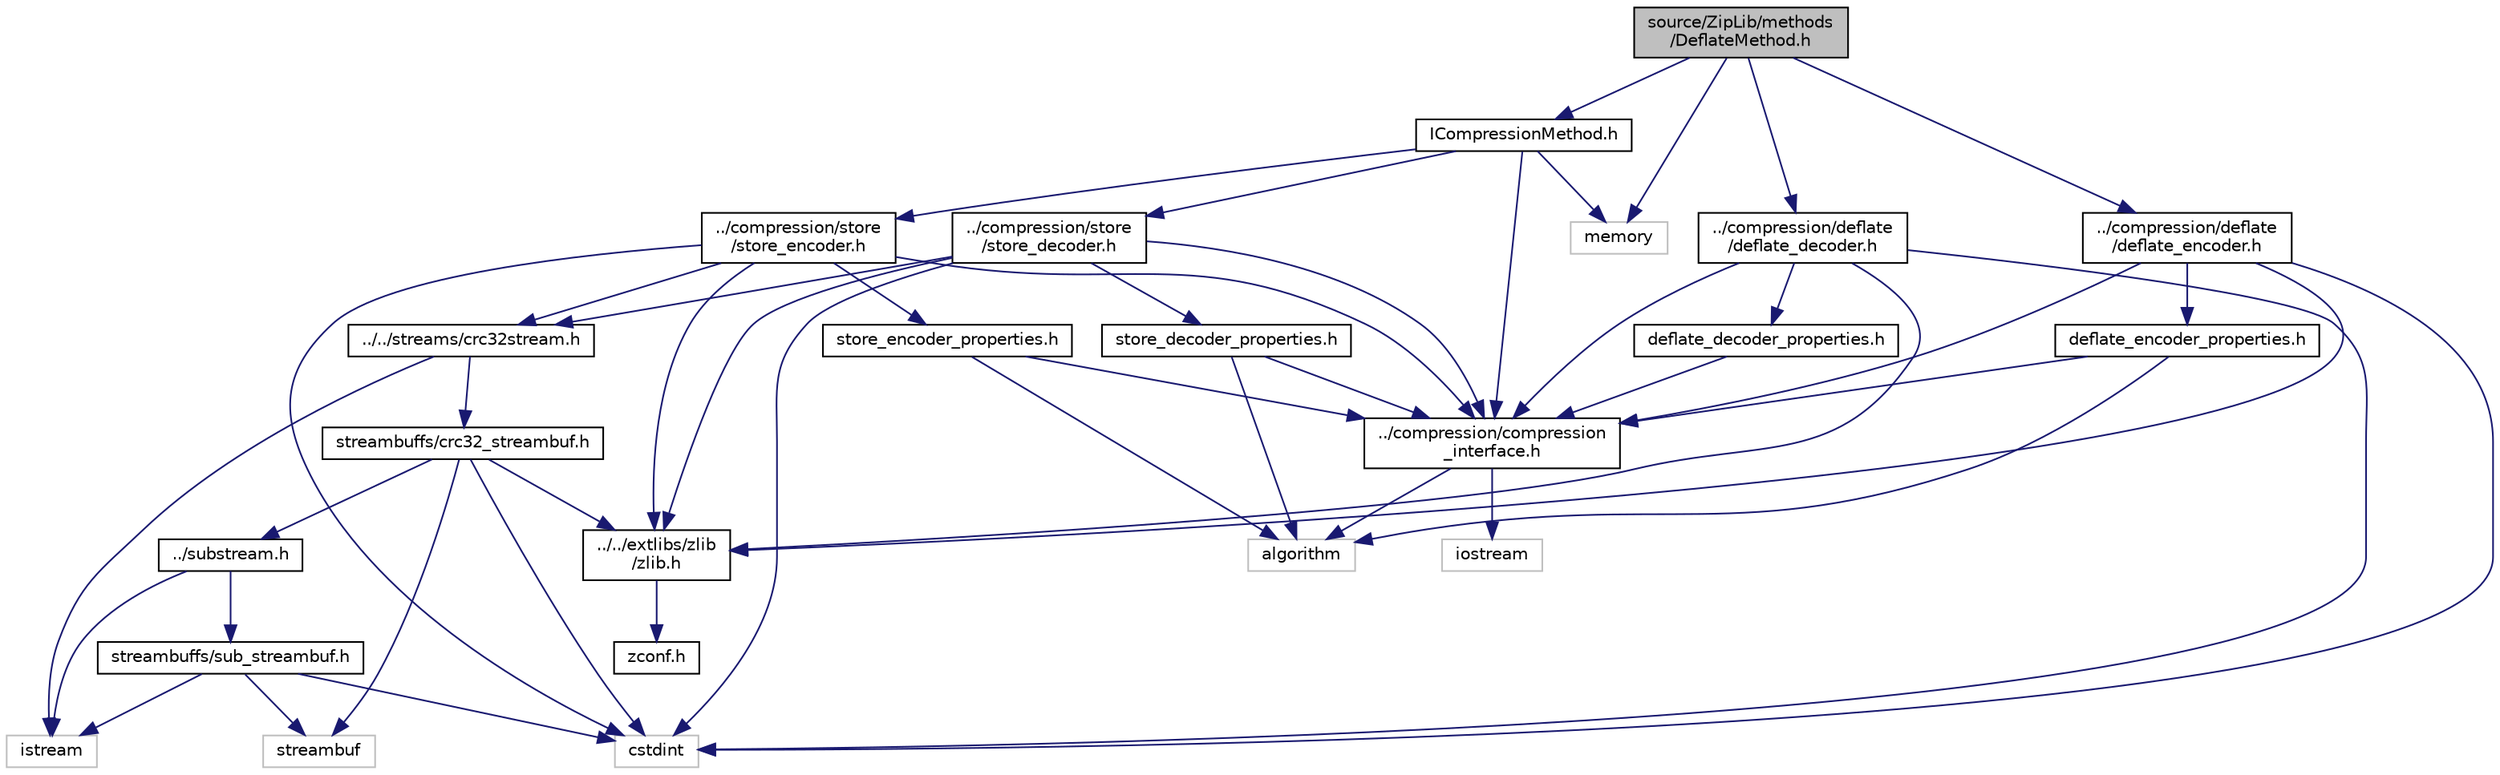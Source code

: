digraph "source/ZipLib/methods/DeflateMethod.h"
{
 // LATEX_PDF_SIZE
  edge [fontname="Helvetica",fontsize="10",labelfontname="Helvetica",labelfontsize="10"];
  node [fontname="Helvetica",fontsize="10",shape=record];
  Node1 [label="source/ZipLib/methods\l/DeflateMethod.h",height=0.2,width=0.4,color="black", fillcolor="grey75", style="filled", fontcolor="black",tooltip=" "];
  Node1 -> Node2 [color="midnightblue",fontsize="10",style="solid"];
  Node2 [label="ICompressionMethod.h",height=0.2,width=0.4,color="black", fillcolor="white", style="filled",URL="$_i_compression_method_8h.html",tooltip=" "];
  Node2 -> Node3 [color="midnightblue",fontsize="10",style="solid"];
  Node3 [label="../compression/compression\l_interface.h",height=0.2,width=0.4,color="black", fillcolor="white", style="filled",URL="$compression__interface_8h.html",tooltip=" "];
  Node3 -> Node4 [color="midnightblue",fontsize="10",style="solid"];
  Node4 [label="iostream",height=0.2,width=0.4,color="grey75", fillcolor="white", style="filled",tooltip=" "];
  Node3 -> Node5 [color="midnightblue",fontsize="10",style="solid"];
  Node5 [label="algorithm",height=0.2,width=0.4,color="grey75", fillcolor="white", style="filled",tooltip=" "];
  Node2 -> Node6 [color="midnightblue",fontsize="10",style="solid"];
  Node6 [label="../compression/store\l/store_encoder.h",height=0.2,width=0.4,color="black", fillcolor="white", style="filled",URL="$store__encoder_8h.html",tooltip=" "];
  Node6 -> Node3 [color="midnightblue",fontsize="10",style="solid"];
  Node6 -> Node7 [color="midnightblue",fontsize="10",style="solid"];
  Node7 [label="store_encoder_properties.h",height=0.2,width=0.4,color="black", fillcolor="white", style="filled",URL="$store__encoder__properties_8h.html",tooltip=" "];
  Node7 -> Node3 [color="midnightblue",fontsize="10",style="solid"];
  Node7 -> Node5 [color="midnightblue",fontsize="10",style="solid"];
  Node6 -> Node8 [color="midnightblue",fontsize="10",style="solid"];
  Node8 [label="../../streams/crc32stream.h",height=0.2,width=0.4,color="black", fillcolor="white", style="filled",URL="$crc32stream_8h.html",tooltip=" "];
  Node8 -> Node9 [color="midnightblue",fontsize="10",style="solid"];
  Node9 [label="istream",height=0.2,width=0.4,color="grey75", fillcolor="white", style="filled",tooltip=" "];
  Node8 -> Node10 [color="midnightblue",fontsize="10",style="solid"];
  Node10 [label="streambuffs/crc32_streambuf.h",height=0.2,width=0.4,color="black", fillcolor="white", style="filled",URL="$crc32__streambuf_8h.html",tooltip=" "];
  Node10 -> Node11 [color="midnightblue",fontsize="10",style="solid"];
  Node11 [label="streambuf",height=0.2,width=0.4,color="grey75", fillcolor="white", style="filled",tooltip=" "];
  Node10 -> Node12 [color="midnightblue",fontsize="10",style="solid"];
  Node12 [label="cstdint",height=0.2,width=0.4,color="grey75", fillcolor="white", style="filled",tooltip=" "];
  Node10 -> Node13 [color="midnightblue",fontsize="10",style="solid"];
  Node13 [label="../substream.h",height=0.2,width=0.4,color="black", fillcolor="white", style="filled",URL="$substream_8h.html",tooltip=" "];
  Node13 -> Node9 [color="midnightblue",fontsize="10",style="solid"];
  Node13 -> Node14 [color="midnightblue",fontsize="10",style="solid"];
  Node14 [label="streambuffs/sub_streambuf.h",height=0.2,width=0.4,color="black", fillcolor="white", style="filled",URL="$sub__streambuf_8h.html",tooltip=" "];
  Node14 -> Node11 [color="midnightblue",fontsize="10",style="solid"];
  Node14 -> Node9 [color="midnightblue",fontsize="10",style="solid"];
  Node14 -> Node12 [color="midnightblue",fontsize="10",style="solid"];
  Node10 -> Node15 [color="midnightblue",fontsize="10",style="solid"];
  Node15 [label="../../extlibs/zlib\l/zlib.h",height=0.2,width=0.4,color="black", fillcolor="white", style="filled",URL="$zlib_8h.html",tooltip=" "];
  Node15 -> Node16 [color="midnightblue",fontsize="10",style="solid"];
  Node16 [label="zconf.h",height=0.2,width=0.4,color="black", fillcolor="white", style="filled",URL="$zconf_8h.html",tooltip=" "];
  Node6 -> Node15 [color="midnightblue",fontsize="10",style="solid"];
  Node6 -> Node12 [color="midnightblue",fontsize="10",style="solid"];
  Node2 -> Node17 [color="midnightblue",fontsize="10",style="solid"];
  Node17 [label="../compression/store\l/store_decoder.h",height=0.2,width=0.4,color="black", fillcolor="white", style="filled",URL="$store__decoder_8h.html",tooltip=" "];
  Node17 -> Node3 [color="midnightblue",fontsize="10",style="solid"];
  Node17 -> Node18 [color="midnightblue",fontsize="10",style="solid"];
  Node18 [label="store_decoder_properties.h",height=0.2,width=0.4,color="black", fillcolor="white", style="filled",URL="$store__decoder__properties_8h.html",tooltip=" "];
  Node18 -> Node3 [color="midnightblue",fontsize="10",style="solid"];
  Node18 -> Node5 [color="midnightblue",fontsize="10",style="solid"];
  Node17 -> Node8 [color="midnightblue",fontsize="10",style="solid"];
  Node17 -> Node15 [color="midnightblue",fontsize="10",style="solid"];
  Node17 -> Node12 [color="midnightblue",fontsize="10",style="solid"];
  Node2 -> Node19 [color="midnightblue",fontsize="10",style="solid"];
  Node19 [label="memory",height=0.2,width=0.4,color="grey75", fillcolor="white", style="filled",tooltip=" "];
  Node1 -> Node20 [color="midnightblue",fontsize="10",style="solid"];
  Node20 [label="../compression/deflate\l/deflate_encoder.h",height=0.2,width=0.4,color="black", fillcolor="white", style="filled",URL="$deflate__encoder_8h.html",tooltip=" "];
  Node20 -> Node3 [color="midnightblue",fontsize="10",style="solid"];
  Node20 -> Node21 [color="midnightblue",fontsize="10",style="solid"];
  Node21 [label="deflate_encoder_properties.h",height=0.2,width=0.4,color="black", fillcolor="white", style="filled",URL="$deflate__encoder__properties_8h.html",tooltip=" "];
  Node21 -> Node3 [color="midnightblue",fontsize="10",style="solid"];
  Node21 -> Node5 [color="midnightblue",fontsize="10",style="solid"];
  Node20 -> Node15 [color="midnightblue",fontsize="10",style="solid"];
  Node20 -> Node12 [color="midnightblue",fontsize="10",style="solid"];
  Node1 -> Node22 [color="midnightblue",fontsize="10",style="solid"];
  Node22 [label="../compression/deflate\l/deflate_decoder.h",height=0.2,width=0.4,color="black", fillcolor="white", style="filled",URL="$deflate__decoder_8h.html",tooltip=" "];
  Node22 -> Node3 [color="midnightblue",fontsize="10",style="solid"];
  Node22 -> Node23 [color="midnightblue",fontsize="10",style="solid"];
  Node23 [label="deflate_decoder_properties.h",height=0.2,width=0.4,color="black", fillcolor="white", style="filled",URL="$deflate__decoder__properties_8h.html",tooltip=" "];
  Node23 -> Node3 [color="midnightblue",fontsize="10",style="solid"];
  Node22 -> Node15 [color="midnightblue",fontsize="10",style="solid"];
  Node22 -> Node12 [color="midnightblue",fontsize="10",style="solid"];
  Node1 -> Node19 [color="midnightblue",fontsize="10",style="solid"];
}
